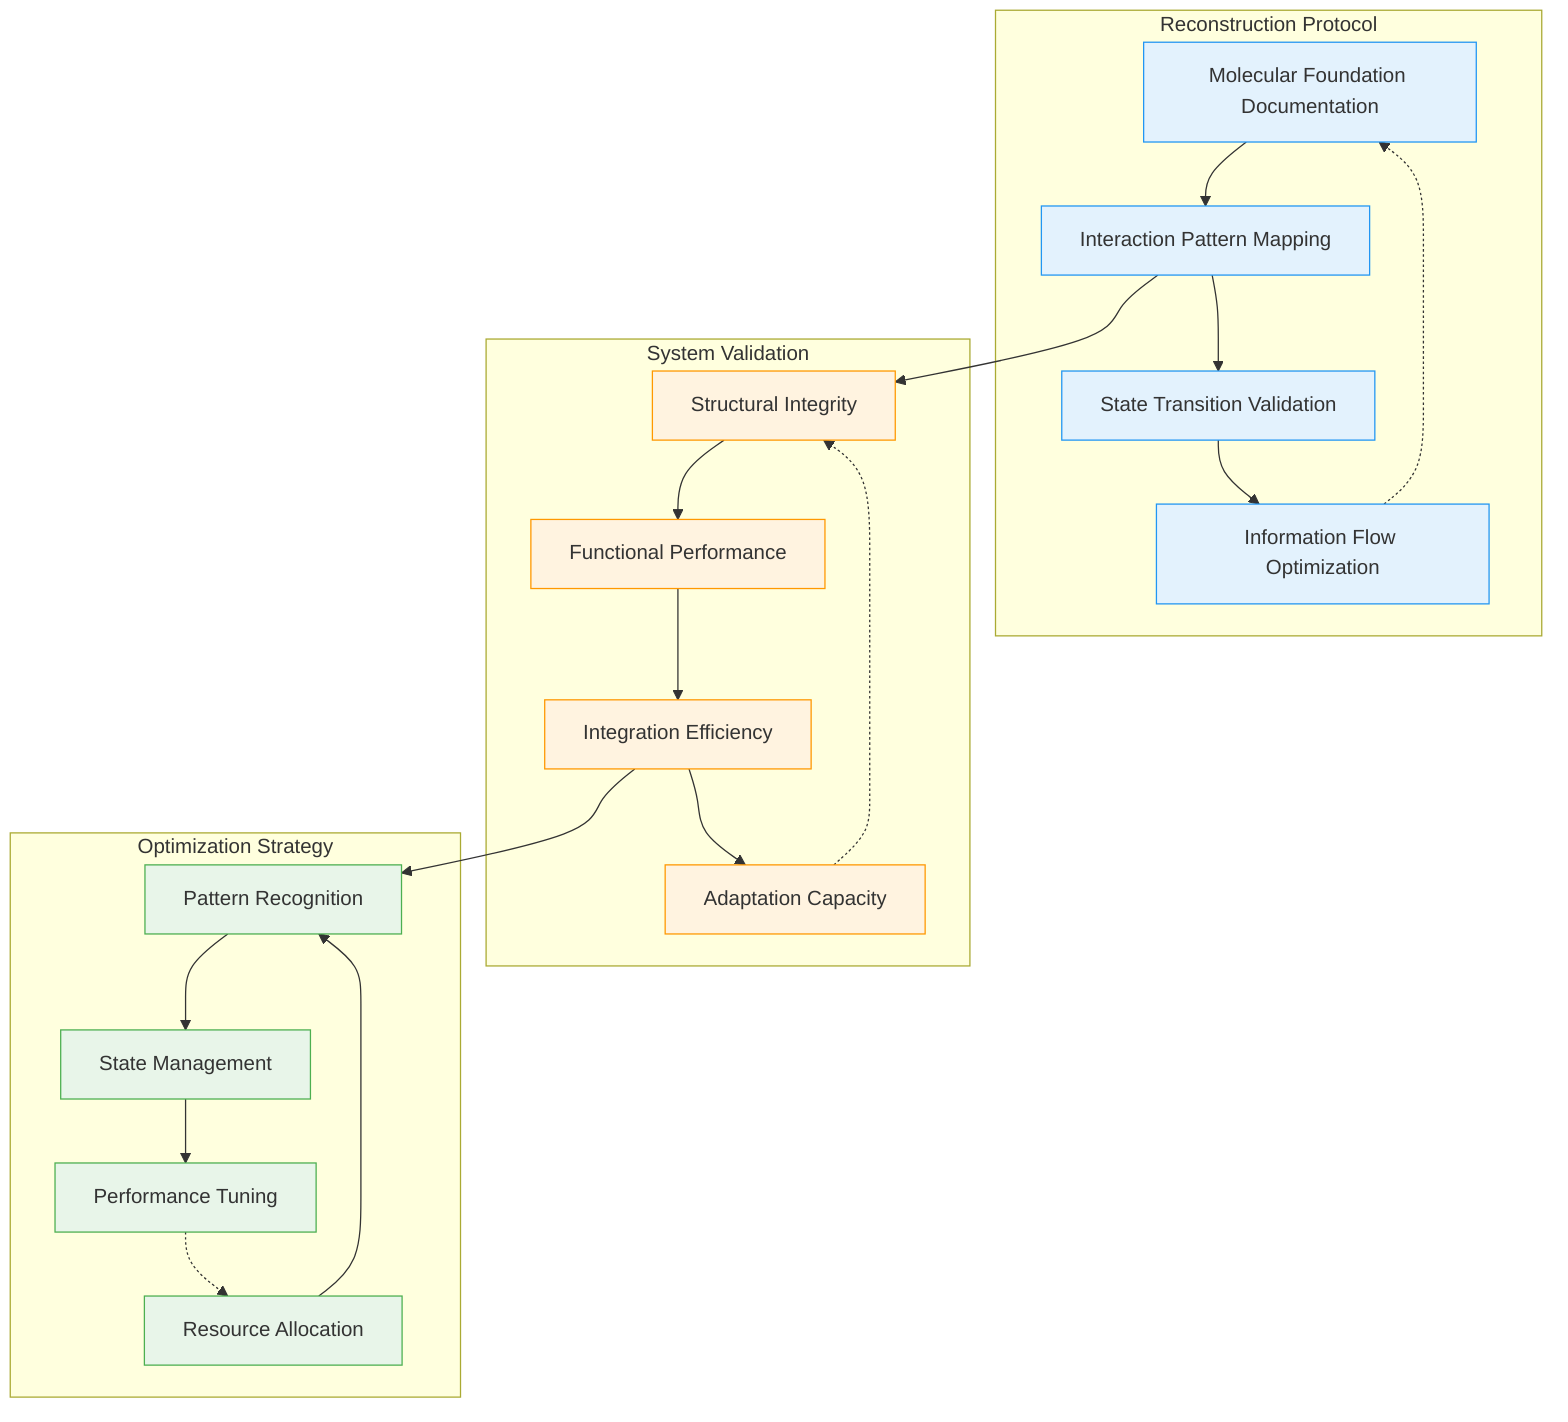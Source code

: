 flowchart TB
    subgraph ProtocolSteps["Reconstruction Protocol"]
        direction TB
        P1[Molecular Foundation Documentation]
        P2[Interaction Pattern Mapping]
        P3[State Transition Validation]
        P4[Information Flow Optimization]
        
        P1 --> P2
        P2 --> P3
        P3 --> P4
        P4 -.-> P1
    end

    subgraph ValidationMetrics["System Validation"]
        direction LR
        V1[Structural Integrity]
        V2[Functional Performance]
        V3[Integration Efficiency]
        V4[Adaptation Capacity]
        
        V1 --> V2
        V2 --> V3
        V3 --> V4
        V4 -.-> V1
    end

    subgraph OptimizationPaths["Optimization Strategy"]
        direction TB
        O1[Resource Allocation]
        O2[Pattern Recognition]
        O3[State Management]
        O4[Performance Tuning]
        
        O1 --> O2
        O2 --> O3
        O3 --> O4
        O4 -.-> O1
    end

    P2 --> V1
    V3 --> O2

    %% Styling
    classDef protocol fill:#e3f2fd,stroke:#2196F3
    classDef validation fill:#fff3e0,stroke:#FF9800
    classDef optimization fill:#e8f5e9,stroke:#4CAF50

    class P1,P2,P3,P4 protocol
    class V1,V2,V3,V4 validation
    class O1,O2,O3,O4 optimization